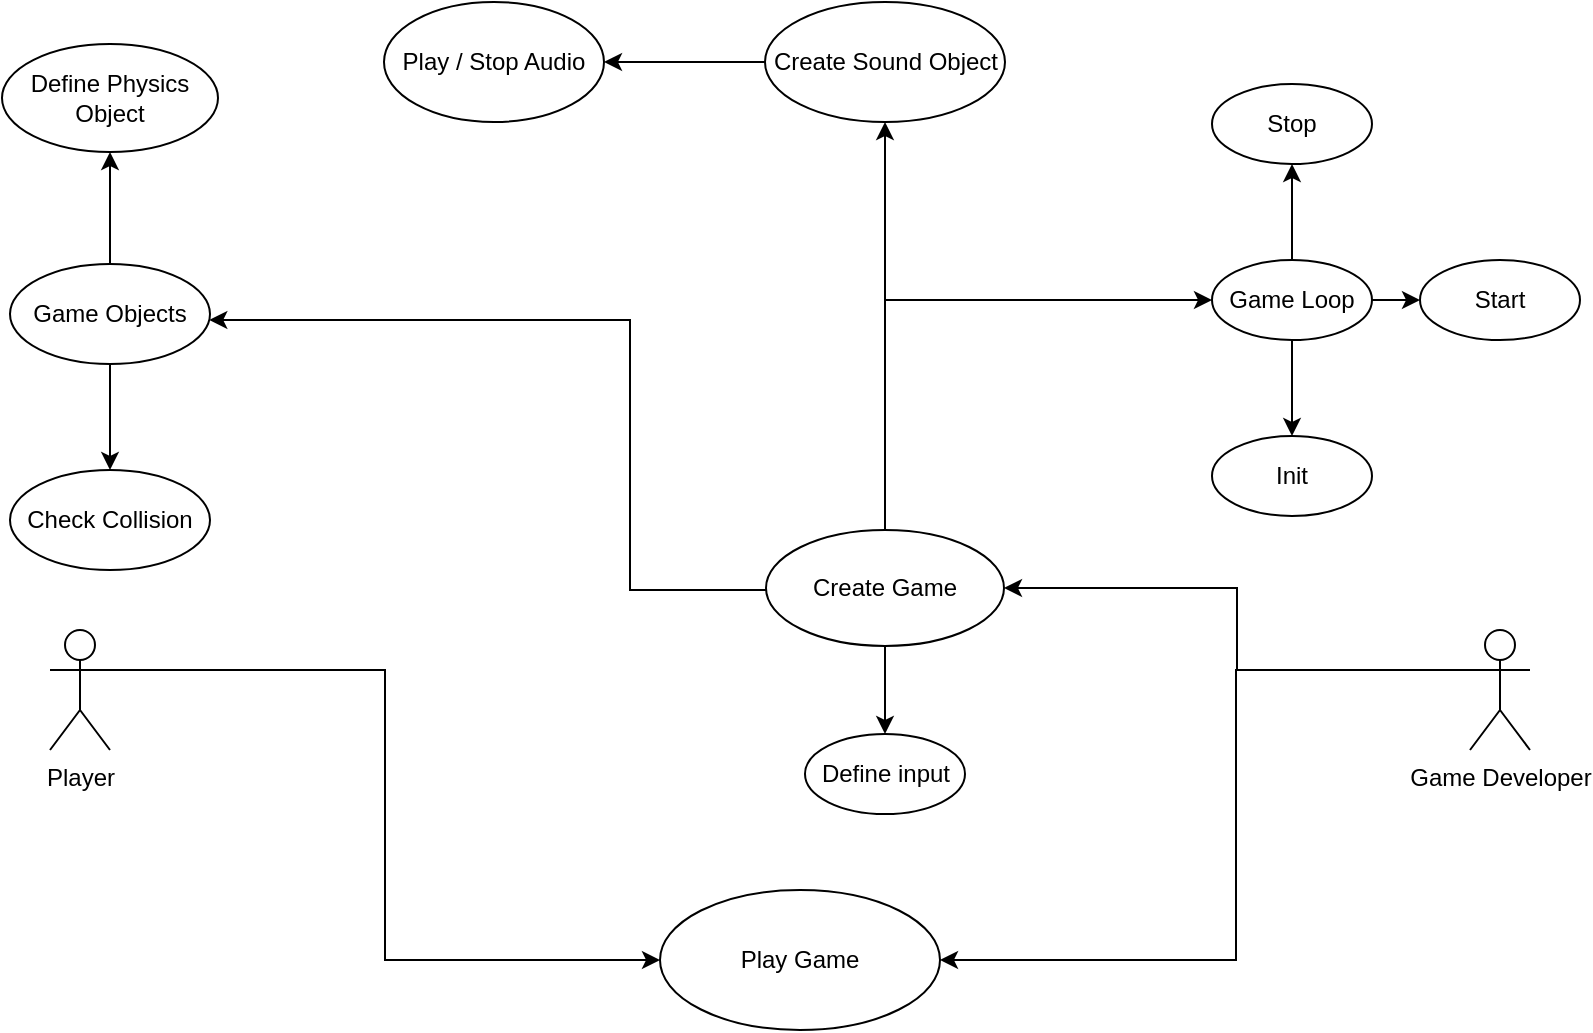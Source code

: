 <mxfile>
    <diagram id="C41IKoTiS0h54SAGIu7R" name="Page-1">
        <mxGraphModel dx="1009" dy="575" grid="0" gridSize="10" guides="1" tooltips="1" connect="1" arrows="1" fold="1" page="1" pageScale="1" pageWidth="850" pageHeight="1100" math="0" shadow="0">
            <root>
                <mxCell id="0"/>
                <mxCell id="1" parent="0"/>
                <mxCell id="18" style="edgeStyle=orthogonalEdgeStyle;rounded=0;orthogonalLoop=1;jettySize=auto;html=1;entryX=0;entryY=0.5;entryDx=0;entryDy=0;exitX=1;exitY=0.333;exitDx=0;exitDy=0;exitPerimeter=0;" parent="1" source="2" target="6" edge="1">
                    <mxGeometry relative="1" as="geometry"/>
                </mxCell>
                <mxCell id="2" value="Player" style="shape=umlActor;html=1;verticalLabelPosition=bottom;verticalAlign=top;align=center;" parent="1" vertex="1">
                    <mxGeometry x="50" y="330" width="30" height="60" as="geometry"/>
                </mxCell>
                <mxCell id="54" style="edgeStyle=orthogonalEdgeStyle;rounded=0;orthogonalLoop=1;jettySize=auto;html=1;exitX=0;exitY=0.333;exitDx=0;exitDy=0;exitPerimeter=0;entryX=1;entryY=0.5;entryDx=0;entryDy=0;" parent="1" source="5" target="7" edge="1">
                    <mxGeometry relative="1" as="geometry"/>
                </mxCell>
                <mxCell id="55" style="edgeStyle=orthogonalEdgeStyle;rounded=0;orthogonalLoop=1;jettySize=auto;html=1;exitX=0;exitY=0.333;exitDx=0;exitDy=0;exitPerimeter=0;entryX=1;entryY=0.5;entryDx=0;entryDy=0;" parent="1" source="5" target="6" edge="1">
                    <mxGeometry relative="1" as="geometry">
                        <Array as="points">
                            <mxPoint x="643" y="350"/>
                            <mxPoint x="643" y="495"/>
                        </Array>
                    </mxGeometry>
                </mxCell>
                <mxCell id="5" value="Game Developer" style="shape=umlActor;html=1;verticalLabelPosition=bottom;verticalAlign=top;align=center;" parent="1" vertex="1">
                    <mxGeometry x="760" y="330" width="30" height="60" as="geometry"/>
                </mxCell>
                <mxCell id="6" value="Play Game" style="ellipse;whiteSpace=wrap;html=1;" parent="1" vertex="1">
                    <mxGeometry x="355" y="460" width="140" height="70" as="geometry"/>
                </mxCell>
                <mxCell id="23" style="edgeStyle=orthogonalEdgeStyle;rounded=0;orthogonalLoop=1;jettySize=auto;html=1;entryX=0.5;entryY=0;entryDx=0;entryDy=0;" parent="1" source="7" target="17" edge="1">
                    <mxGeometry relative="1" as="geometry"/>
                </mxCell>
                <mxCell id="24" style="edgeStyle=orthogonalEdgeStyle;rounded=0;orthogonalLoop=1;jettySize=auto;html=1;" parent="1" source="7" target="8" edge="1">
                    <mxGeometry relative="1" as="geometry">
                        <Array as="points">
                            <mxPoint x="340" y="310"/>
                            <mxPoint x="340" y="175"/>
                        </Array>
                    </mxGeometry>
                </mxCell>
                <mxCell id="42" style="edgeStyle=orthogonalEdgeStyle;rounded=0;orthogonalLoop=1;jettySize=auto;html=1;entryX=0;entryY=0.5;entryDx=0;entryDy=0;" parent="1" source="7" target="36" edge="1">
                    <mxGeometry relative="1" as="geometry">
                        <Array as="points">
                            <mxPoint x="468" y="165"/>
                        </Array>
                    </mxGeometry>
                </mxCell>
                <mxCell id="53" style="edgeStyle=orthogonalEdgeStyle;rounded=0;orthogonalLoop=1;jettySize=auto;html=1;entryX=0.5;entryY=1;entryDx=0;entryDy=0;" parent="1" source="7" target="15" edge="1">
                    <mxGeometry relative="1" as="geometry"/>
                </mxCell>
                <mxCell id="7" value="Create Game" style="ellipse;whiteSpace=wrap;html=1;" parent="1" vertex="1">
                    <mxGeometry x="408" y="280" width="119" height="58" as="geometry"/>
                </mxCell>
                <mxCell id="38" style="edgeStyle=orthogonalEdgeStyle;rounded=0;orthogonalLoop=1;jettySize=auto;html=1;exitX=0.5;exitY=1;exitDx=0;exitDy=0;entryX=0.5;entryY=0;entryDx=0;entryDy=0;" parent="1" source="8" target="11" edge="1">
                    <mxGeometry relative="1" as="geometry"/>
                </mxCell>
                <mxCell id="40" value="" style="edgeStyle=orthogonalEdgeStyle;rounded=0;orthogonalLoop=1;jettySize=auto;html=1;" parent="1" source="8" target="12" edge="1">
                    <mxGeometry relative="1" as="geometry"/>
                </mxCell>
                <mxCell id="8" value="Game Objects" style="ellipse;whiteSpace=wrap;html=1;" parent="1" vertex="1">
                    <mxGeometry x="30" y="147" width="100" height="50" as="geometry"/>
                </mxCell>
                <mxCell id="9" value="Init" style="ellipse;whiteSpace=wrap;html=1;" parent="1" vertex="1">
                    <mxGeometry x="631" y="233" width="80" height="40" as="geometry"/>
                </mxCell>
                <mxCell id="11" value="Check Collision" style="ellipse;whiteSpace=wrap;html=1;" parent="1" vertex="1">
                    <mxGeometry x="30" y="250" width="100" height="50" as="geometry"/>
                </mxCell>
                <mxCell id="12" value="Define Physics Object" style="ellipse;whiteSpace=wrap;html=1;" parent="1" vertex="1">
                    <mxGeometry x="26" y="37" width="108" height="54" as="geometry"/>
                </mxCell>
                <mxCell id="50" value="" style="edgeStyle=orthogonalEdgeStyle;rounded=0;orthogonalLoop=1;jettySize=auto;html=1;" parent="1" source="15" target="16" edge="1">
                    <mxGeometry relative="1" as="geometry"/>
                </mxCell>
                <mxCell id="15" value="Create Sound Object" style="ellipse;whiteSpace=wrap;html=1;" parent="1" vertex="1">
                    <mxGeometry x="407.5" y="16" width="120" height="60" as="geometry"/>
                </mxCell>
                <mxCell id="16" value="Play / Stop Audio" style="ellipse;whiteSpace=wrap;html=1;" parent="1" vertex="1">
                    <mxGeometry x="217" y="16" width="110" height="60" as="geometry"/>
                </mxCell>
                <mxCell id="17" value="Define input" style="ellipse;whiteSpace=wrap;html=1;" parent="1" vertex="1">
                    <mxGeometry x="427.5" y="382" width="80" height="40" as="geometry"/>
                </mxCell>
                <mxCell id="35" value="Stop" style="ellipse;whiteSpace=wrap;html=1;" parent="1" vertex="1">
                    <mxGeometry x="631" y="57" width="80" height="40" as="geometry"/>
                </mxCell>
                <mxCell id="51" value="" style="edgeStyle=orthogonalEdgeStyle;rounded=0;orthogonalLoop=1;jettySize=auto;html=1;" parent="1" source="36" target="35" edge="1">
                    <mxGeometry relative="1" as="geometry"/>
                </mxCell>
                <mxCell id="52" value="" style="edgeStyle=orthogonalEdgeStyle;rounded=0;orthogonalLoop=1;jettySize=auto;html=1;" parent="1" source="36" target="9" edge="1">
                    <mxGeometry relative="1" as="geometry"/>
                </mxCell>
                <mxCell id="57" value="" style="edgeStyle=orthogonalEdgeStyle;rounded=0;orthogonalLoop=1;jettySize=auto;html=1;" edge="1" parent="1" source="36" target="56">
                    <mxGeometry relative="1" as="geometry"/>
                </mxCell>
                <mxCell id="36" value="Game Loop" style="ellipse;whiteSpace=wrap;html=1;" parent="1" vertex="1">
                    <mxGeometry x="631" y="145" width="80" height="40" as="geometry"/>
                </mxCell>
                <mxCell id="56" value="Start" style="ellipse;whiteSpace=wrap;html=1;" vertex="1" parent="1">
                    <mxGeometry x="735" y="145" width="80" height="40" as="geometry"/>
                </mxCell>
            </root>
        </mxGraphModel>
    </diagram>
</mxfile>